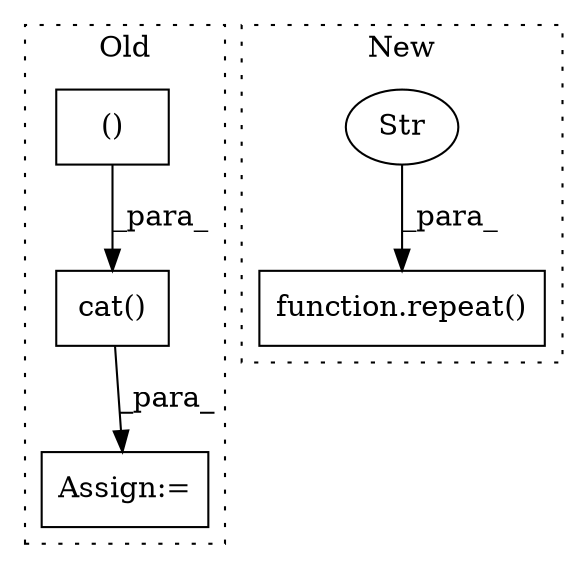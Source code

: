 digraph G {
subgraph cluster0 {
1 [label="cat()" a="75" s="6873,6899" l="10,11" shape="box"];
3 [label="()" a="54" s="6885" l="13" shape="box"];
5 [label="Assign:=" a="68" s="8094" l="3" shape="box"];
label = "Old";
style="dotted";
}
subgraph cluster1 {
2 [label="function.repeat()" a="75" s="6222,6254" l="7,8" shape="box"];
4 [label="Str" a="66" s="6232" l="22" shape="ellipse"];
label = "New";
style="dotted";
}
1 -> 5 [label="_para_"];
3 -> 1 [label="_para_"];
4 -> 2 [label="_para_"];
}